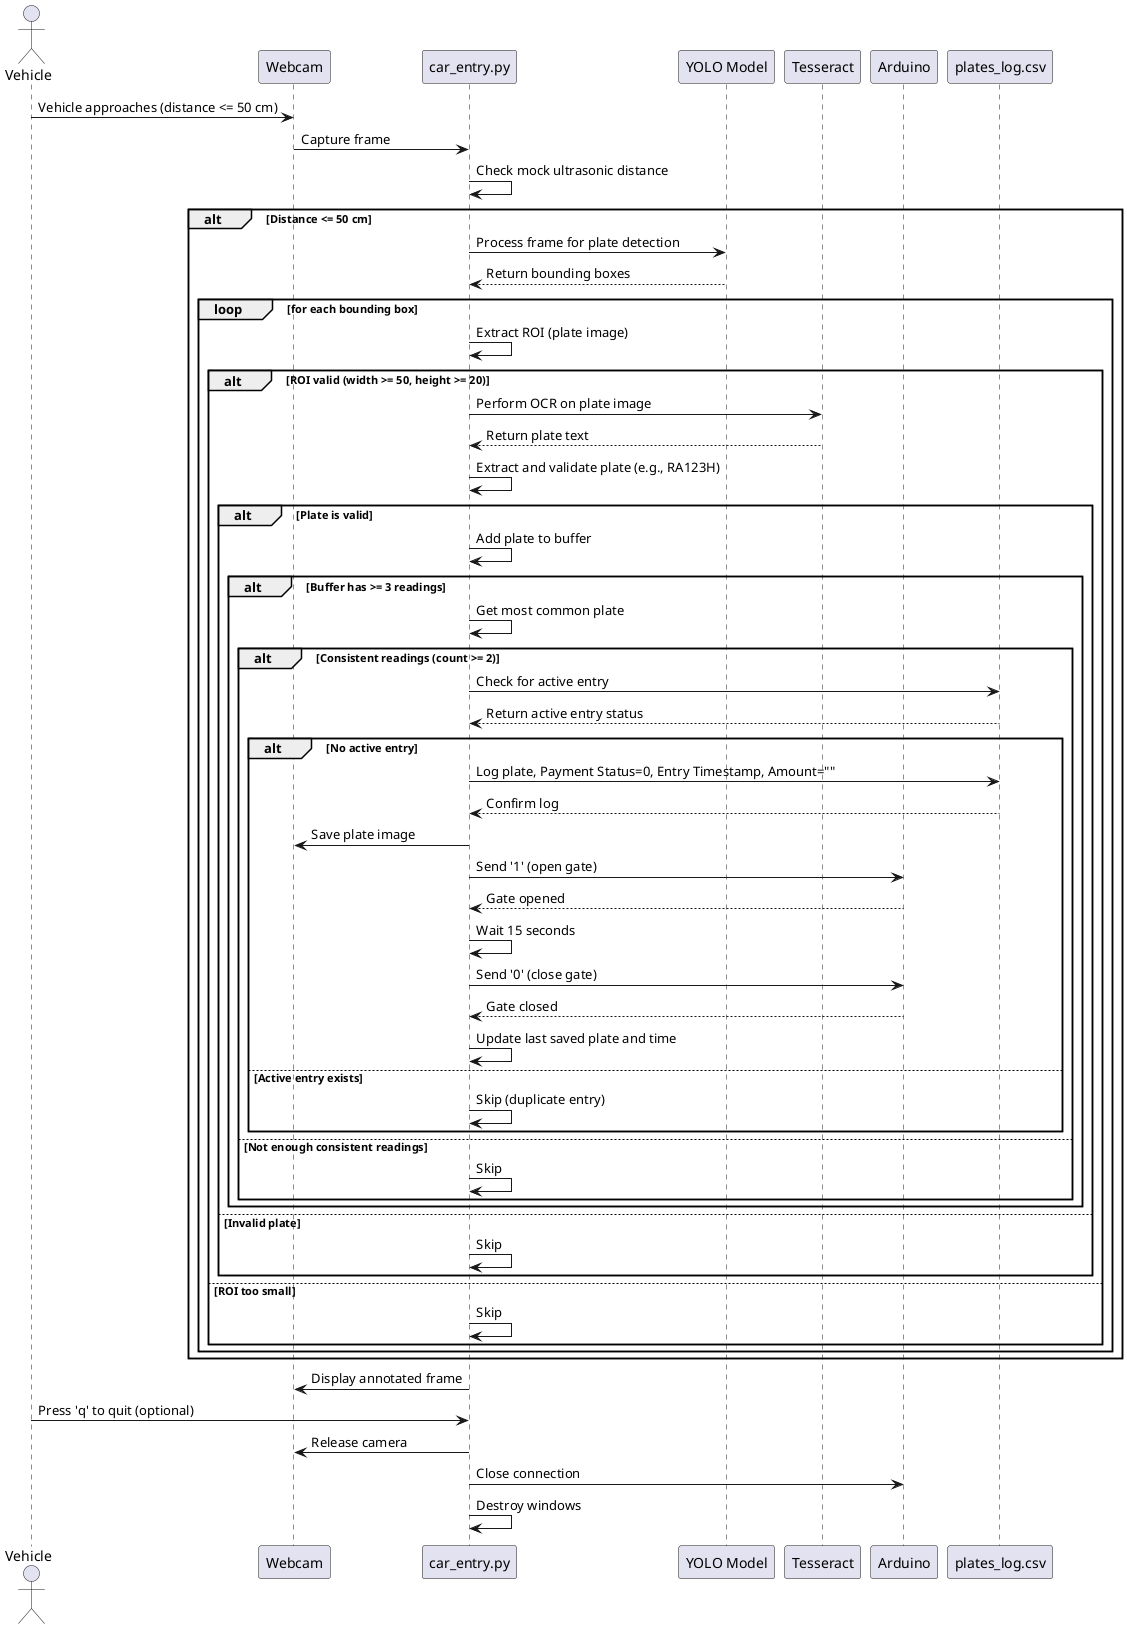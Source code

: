 @startuml
actor Vehicle
participant "Webcam" as Webcam
participant "car_entry.py" as System
participant "YOLO Model" as YOLO
participant "Tesseract" as Tesseract
participant "Arduino" as Arduino
participant "plates_log.csv" as CSV\

Vehicle -> Webcam: Vehicle approaches (distance <= 50 cm)
Webcam -> System: Capture frame
System -> System: Check mock ultrasonic distance
alt Distance <= 50 cm
    System -> YOLO: Process frame for plate detection
    YOLO --> System: Return bounding boxes
    loop for each bounding box
        System -> System: Extract ROI (plate image)
        alt ROI valid (width >= 50, height >= 20)
            System -> Tesseract: Perform OCR on plate image
            Tesseract --> System: Return plate text
            System -> System: Extract and validate plate (e.g., RA123H)
            alt Plate is valid
                System -> System: Add plate to buffer
                alt Buffer has >= 3 readings
                    System -> System: Get most common plate
                    alt Consistent readings (count >= 2)
                        System -> CSV: Check for active entry
                        CSV --> System: Return active entry status
                        alt No active entry
                            System -> CSV: Log plate, Payment Status=0, Entry Timestamp, Amount=""
                            CSV --> System: Confirm log
                            System -> Webcam: Save plate image
                            System -> Arduino: Send '1' (open gate)
                            Arduino --> System: Gate opened
                            System -> System: Wait 15 seconds
                            System -> Arduino: Send '0' (close gate)
                            Arduino --> System: Gate closed
                            System -> System: Update last saved plate and time
                        else Active entry exists
                            System -> System: Skip (duplicate entry)
                        end alt
                    else Not enough consistent readings
                        System -> System: Skip
                    end alt
                end alt
            else Invalid plate
                System -> System: Skip
            end alt
        else ROI too small
            System -> System: Skip
        end alt
    end loop
end alt
System -> Webcam: Display annotated frame
Vehicle -> System: Press 'q' to quit (optional)
System -> Webcam: Release camera
System -> Arduino: Close connection
System -> System: Destroy windows
@enduml